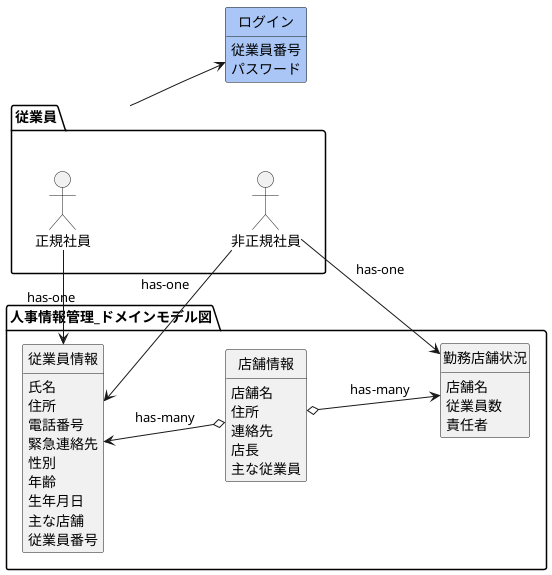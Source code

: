 @startuml domainmodel
left to right direction

hide circle
hide method


package 従業員 {
  mix_actor 正規社員 
  mix_actor 非正規社員
}
class ログイン #A9C6F6
従業員 -down-> ログイン
  ログイン : 従業員番号
  ログイン : パスワード

正規社員 -[hidden]- 非正規社員

package 人事情報管理_ドメインモデル図{
  class 従業員情報
  class 店舗情報
  class 勤務店舗状況

  従業員情報 : 氏名
  従業員情報 : 住所
  従業員情報 : 電話番号
  従業員情報 : 緊急連絡先
  従業員情報 : 性別
  従業員情報 : 年齢
  従業員情報 : 生年月日
  従業員情報 : 主な店舗
  従業員情報 : 従業員番号
  店舗情報 : 店舗名
  店舗情報 : 住所
  店舗情報 : 連絡先
  店舗情報 : 店長
  店舗情報 : 主な従業員
  勤務店舗状況 : 店舗名
  勤務店舗状況 : 従業員数
  勤務店舗状況 : 責任者

  従業員情報 -[hidden]- 店舗情報
  ' 従業員情報 --> 店舗情報
  店舗情報 o--> 従業員情報 : has-many
  店舗情報 -[hidden]down- 勤務店舗状況

  正規社員 -[hidden]up- 従業員情報 

  正規社員 -> 従業員情報 : has-one
  非正規社員 -> 従業員情報 : has-one
  非正規社員 -> 勤務店舗状況 : has-one
  店舗情報 o--> 勤務店舗状況 :has-many
}
@enduml